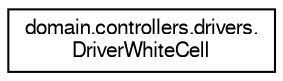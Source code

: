 digraph "Representación gráfica de la clase"
{
 // LATEX_PDF_SIZE
  edge [fontname="FreeSans",fontsize="10",labelfontname="FreeSans",labelfontsize="10"];
  node [fontname="FreeSans",fontsize="10",shape=record];
  rankdir="LR";
  Node0 [label="domain.controllers.drivers.\lDriverWhiteCell",height=0.2,width=0.4,color="black", fillcolor="white", style="filled",URL="$classdomain_1_1controllers_1_1drivers_1_1_driver_white_cell.html",tooltip="Clase DriverWhiteCell que comprueba la correctividad de las funciones de la clase WhiteCell."];
}

